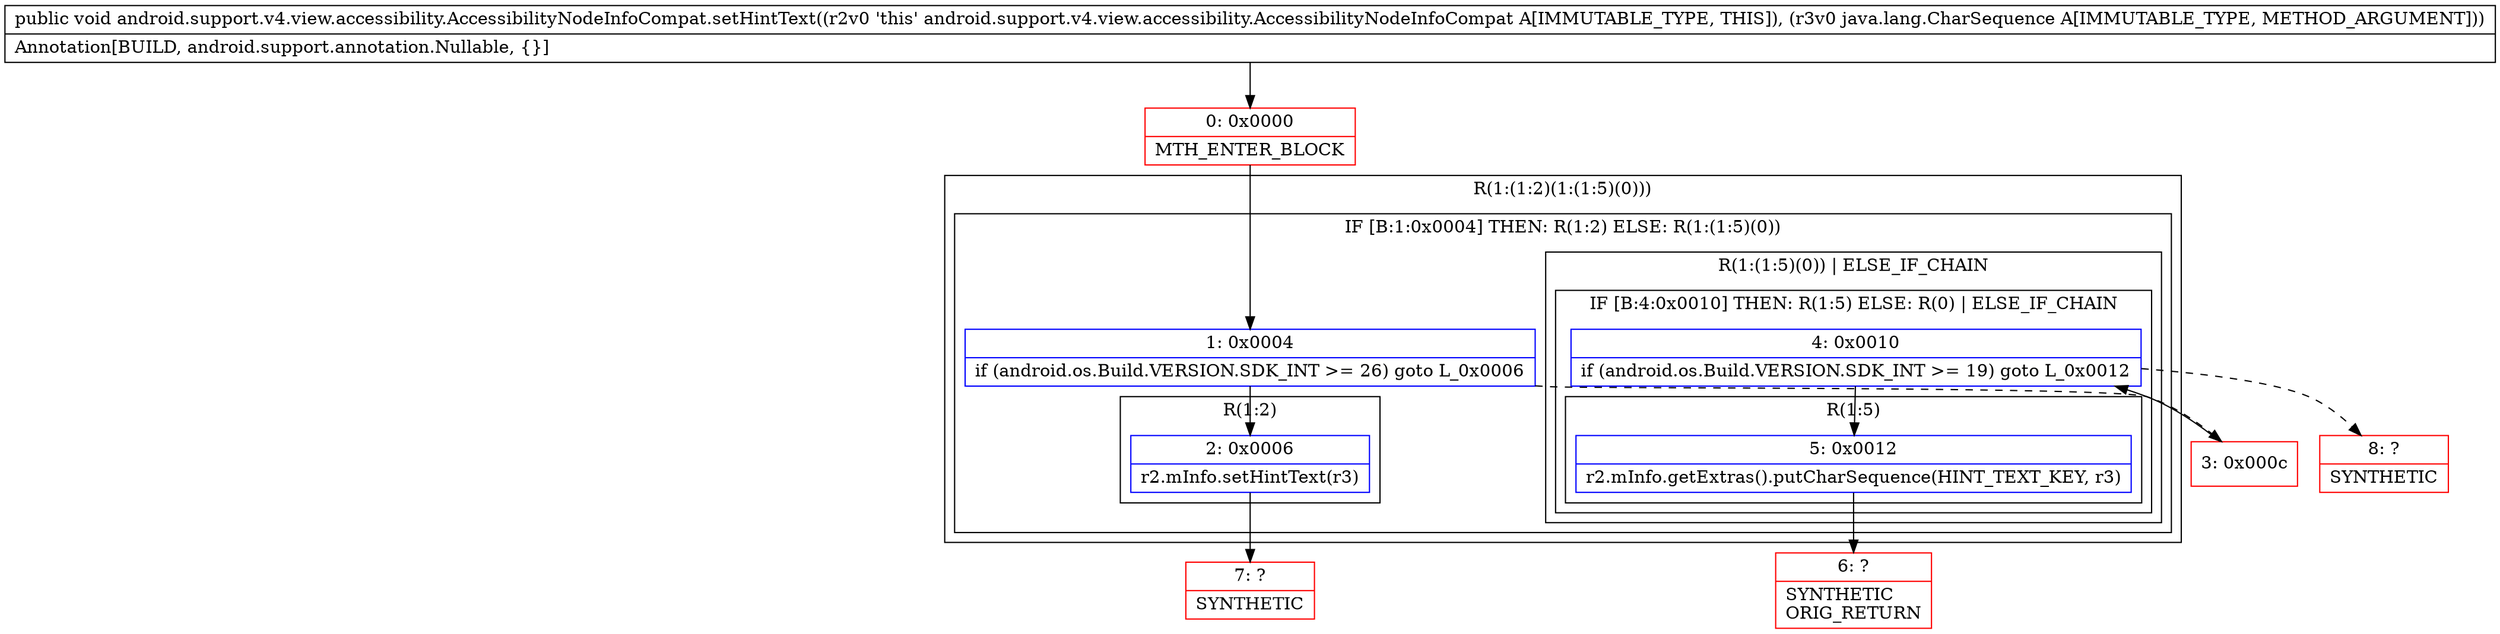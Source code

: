 digraph "CFG forandroid.support.v4.view.accessibility.AccessibilityNodeInfoCompat.setHintText(Ljava\/lang\/CharSequence;)V" {
subgraph cluster_Region_885743686 {
label = "R(1:(1:2)(1:(1:5)(0)))";
node [shape=record,color=blue];
subgraph cluster_IfRegion_1197274220 {
label = "IF [B:1:0x0004] THEN: R(1:2) ELSE: R(1:(1:5)(0))";
node [shape=record,color=blue];
Node_1 [shape=record,label="{1\:\ 0x0004|if (android.os.Build.VERSION.SDK_INT \>= 26) goto L_0x0006\l}"];
subgraph cluster_Region_439591292 {
label = "R(1:2)";
node [shape=record,color=blue];
Node_2 [shape=record,label="{2\:\ 0x0006|r2.mInfo.setHintText(r3)\l}"];
}
subgraph cluster_Region_818446975 {
label = "R(1:(1:5)(0)) | ELSE_IF_CHAIN\l";
node [shape=record,color=blue];
subgraph cluster_IfRegion_1609440624 {
label = "IF [B:4:0x0010] THEN: R(1:5) ELSE: R(0) | ELSE_IF_CHAIN\l";
node [shape=record,color=blue];
Node_4 [shape=record,label="{4\:\ 0x0010|if (android.os.Build.VERSION.SDK_INT \>= 19) goto L_0x0012\l}"];
subgraph cluster_Region_2142334325 {
label = "R(1:5)";
node [shape=record,color=blue];
Node_5 [shape=record,label="{5\:\ 0x0012|r2.mInfo.getExtras().putCharSequence(HINT_TEXT_KEY, r3)\l}"];
}
subgraph cluster_Region_2022579134 {
label = "R(0)";
node [shape=record,color=blue];
}
}
}
}
}
Node_0 [shape=record,color=red,label="{0\:\ 0x0000|MTH_ENTER_BLOCK\l}"];
Node_3 [shape=record,color=red,label="{3\:\ 0x000c}"];
Node_6 [shape=record,color=red,label="{6\:\ ?|SYNTHETIC\lORIG_RETURN\l}"];
Node_7 [shape=record,color=red,label="{7\:\ ?|SYNTHETIC\l}"];
Node_8 [shape=record,color=red,label="{8\:\ ?|SYNTHETIC\l}"];
MethodNode[shape=record,label="{public void android.support.v4.view.accessibility.AccessibilityNodeInfoCompat.setHintText((r2v0 'this' android.support.v4.view.accessibility.AccessibilityNodeInfoCompat A[IMMUTABLE_TYPE, THIS]), (r3v0 java.lang.CharSequence A[IMMUTABLE_TYPE, METHOD_ARGUMENT]))  | Annotation[BUILD, android.support.annotation.Nullable, \{\}]\l}"];
MethodNode -> Node_0;
Node_1 -> Node_2;
Node_1 -> Node_3[style=dashed];
Node_2 -> Node_7;
Node_4 -> Node_5;
Node_4 -> Node_8[style=dashed];
Node_5 -> Node_6;
Node_0 -> Node_1;
Node_3 -> Node_4;
}

